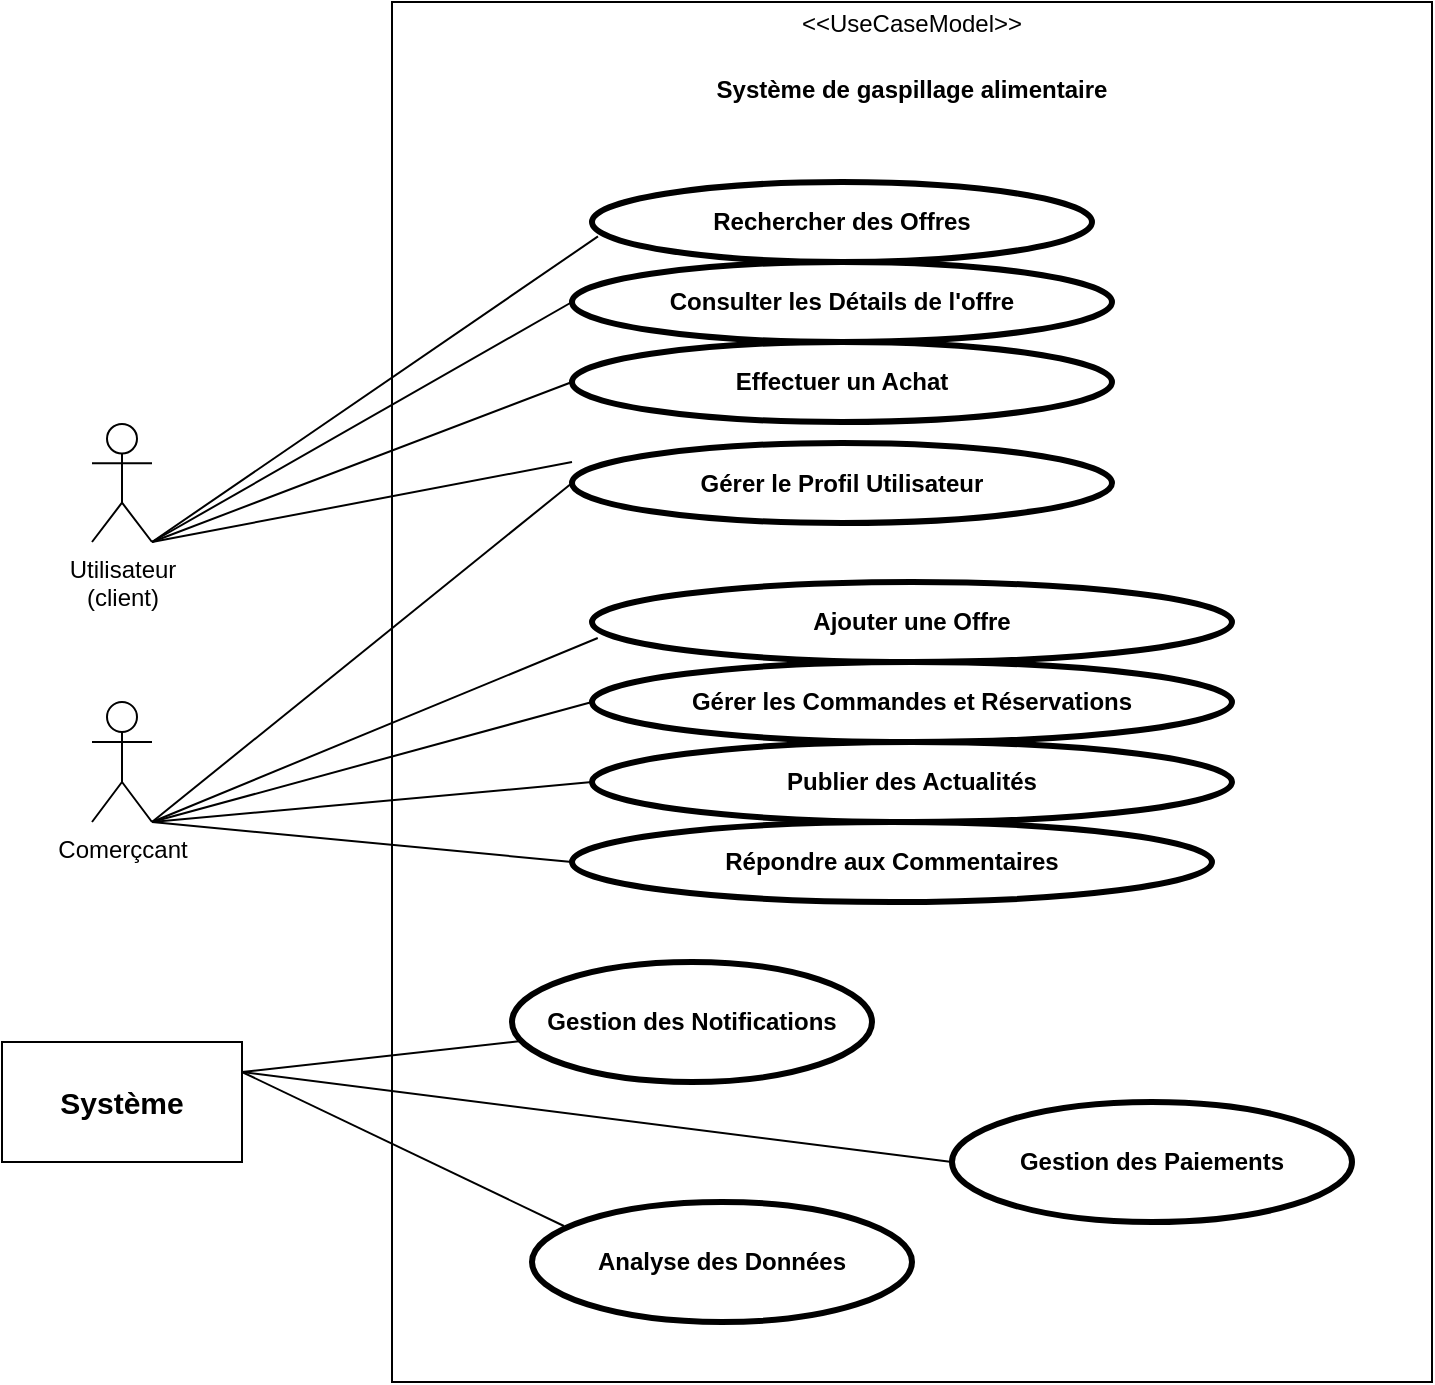 <mxfile version="22.1.11" type="github">
  <diagram name="Page-1" id="UQ_cWbBby8tbzshDhdmE">
    <mxGraphModel dx="1120" dy="1603" grid="1" gridSize="10" guides="1" tooltips="1" connect="1" arrows="1" fold="1" page="1" pageScale="1" pageWidth="827" pageHeight="1169" math="0" shadow="0">
      <root>
        <mxCell id="0" />
        <mxCell id="1" parent="0" />
        <mxCell id="chmQQ8K__h42pBDktZR2-55" value="&lt;p style=&quot;margin:0px;margin-top:4px;text-align:center;&quot;&gt;&amp;lt;&amp;lt;UseCaseModel&amp;gt;&amp;gt;&lt;/p&gt;&lt;p style=&quot;margin:0px;margin-top:4px;text-align:center;&quot;&gt;&lt;br&gt;&lt;b&gt;Système de gaspillage alimentaire&lt;/b&gt;&lt;/p&gt;" style="shape=rect;html=1;overflow=fill;html=1;whiteSpace=wrap;align=center;" vertex="1" parent="1">
          <mxGeometry x="240" y="-130" width="520" height="690" as="geometry" />
        </mxCell>
        <mxCell id="chmQQ8K__h42pBDktZR2-3" value="Utilisateur&lt;br&gt;(client)" style="shape=umlActor;html=1;verticalLabelPosition=bottom;verticalAlign=top;align=center;" vertex="1" parent="1">
          <mxGeometry x="90" y="81" width="30" height="59" as="geometry" />
        </mxCell>
        <mxCell id="chmQQ8K__h42pBDktZR2-4" value="Comerçcant" style="shape=umlActor;html=1;verticalLabelPosition=bottom;verticalAlign=top;align=center;" vertex="1" parent="1">
          <mxGeometry x="90" y="220" width="30" height="60" as="geometry" />
        </mxCell>
        <mxCell id="chmQQ8K__h42pBDktZR2-10" value="Rechercher des Offres" style="shape=ellipse;html=1;strokeWidth=3;fontStyle=1;whiteSpace=wrap;align=center;perimeter=ellipsePerimeter;" vertex="1" parent="1">
          <mxGeometry x="340" y="-40" width="250" height="40" as="geometry" />
        </mxCell>
        <mxCell id="chmQQ8K__h42pBDktZR2-16" value="&lt;p style=&quot;line-height: 40%; font-size: 15px;&quot;&gt;&lt;br&gt;Système&lt;br&gt;&lt;/p&gt;" style="shape=rect;html=1;verticalAlign=top;fontStyle=1;whiteSpace=wrap;align=center;" vertex="1" parent="1">
          <mxGeometry x="45" y="390" width="120" height="60" as="geometry" />
        </mxCell>
        <mxCell id="chmQQ8K__h42pBDktZR2-19" value="" style="edgeStyle=none;html=1;endArrow=none;verticalAlign=bottom;rounded=0;entryX=0.012;entryY=0.68;entryDx=0;entryDy=0;entryPerimeter=0;" edge="1" parent="1" target="chmQQ8K__h42pBDktZR2-10">
          <mxGeometry width="160" relative="1" as="geometry">
            <mxPoint x="120" y="140" as="sourcePoint" />
            <mxPoint x="340" y="30" as="targetPoint" />
          </mxGeometry>
        </mxCell>
        <mxCell id="chmQQ8K__h42pBDktZR2-20" value="&lt;div style=&quot;text-align: left;&quot;&gt;&lt;span style=&quot;background-color: initial;&quot;&gt;Consulter les Détails de l&#39;offre&lt;/span&gt;&lt;/div&gt;" style="shape=ellipse;html=1;strokeWidth=3;fontStyle=1;whiteSpace=wrap;align=center;perimeter=ellipsePerimeter;" vertex="1" parent="1">
          <mxGeometry x="330" width="270" height="40" as="geometry" />
        </mxCell>
        <mxCell id="chmQQ8K__h42pBDktZR2-23" value="" style="edgeStyle=none;html=1;endArrow=none;verticalAlign=bottom;rounded=0;exitX=1;exitY=1;exitDx=0;exitDy=0;exitPerimeter=0;entryX=0;entryY=0.5;entryDx=0;entryDy=0;" edge="1" parent="1" source="chmQQ8K__h42pBDktZR2-3" target="chmQQ8K__h42pBDktZR2-20">
          <mxGeometry width="160" relative="1" as="geometry">
            <mxPoint x="330" y="130" as="sourcePoint" />
            <mxPoint x="320" y="50" as="targetPoint" />
            <Array as="points" />
          </mxGeometry>
        </mxCell>
        <mxCell id="chmQQ8K__h42pBDktZR2-25" style="edgeStyle=orthogonalEdgeStyle;rounded=0;orthogonalLoop=1;jettySize=auto;html=1;exitX=0.5;exitY=1;exitDx=0;exitDy=0;" edge="1" parent="1" source="chmQQ8K__h42pBDktZR2-20" target="chmQQ8K__h42pBDktZR2-20">
          <mxGeometry relative="1" as="geometry" />
        </mxCell>
        <mxCell id="chmQQ8K__h42pBDktZR2-26" value="Effectuer un Achat" style="shape=ellipse;html=1;strokeWidth=3;fontStyle=1;whiteSpace=wrap;align=center;perimeter=ellipsePerimeter;" vertex="1" parent="1">
          <mxGeometry x="330" y="40" width="270" height="40" as="geometry" />
        </mxCell>
        <mxCell id="chmQQ8K__h42pBDktZR2-28" style="edgeStyle=orthogonalEdgeStyle;rounded=0;orthogonalLoop=1;jettySize=auto;html=1;exitX=0;exitY=0.5;exitDx=0;exitDy=0;" edge="1" parent="1" source="chmQQ8K__h42pBDktZR2-27">
          <mxGeometry relative="1" as="geometry">
            <mxPoint x="330" y="110" as="targetPoint" />
          </mxGeometry>
        </mxCell>
        <mxCell id="chmQQ8K__h42pBDktZR2-27" value="Gérer le Profil Utilisateur" style="shape=ellipse;html=1;strokeWidth=3;fontStyle=1;whiteSpace=wrap;align=center;perimeter=ellipsePerimeter;" vertex="1" parent="1">
          <mxGeometry x="330" y="90.5" width="270" height="40" as="geometry" />
        </mxCell>
        <mxCell id="chmQQ8K__h42pBDktZR2-29" value="" style="edgeStyle=none;html=1;endArrow=none;verticalAlign=bottom;rounded=0;exitX=1;exitY=1;exitDx=0;exitDy=0;exitPerimeter=0;entryX=0;entryY=0.5;entryDx=0;entryDy=0;" edge="1" parent="1" source="chmQQ8K__h42pBDktZR2-3" target="chmQQ8K__h42pBDktZR2-26">
          <mxGeometry width="160" relative="1" as="geometry">
            <mxPoint x="390" y="130" as="sourcePoint" />
            <mxPoint x="550" y="130" as="targetPoint" />
          </mxGeometry>
        </mxCell>
        <mxCell id="chmQQ8K__h42pBDktZR2-31" value="" style="edgeStyle=none;html=1;endArrow=none;verticalAlign=bottom;rounded=0;exitX=1;exitY=1;exitDx=0;exitDy=0;exitPerimeter=0;" edge="1" parent="1" source="chmQQ8K__h42pBDktZR2-3">
          <mxGeometry width="160" relative="1" as="geometry">
            <mxPoint x="390" y="130" as="sourcePoint" />
            <mxPoint x="330" y="100" as="targetPoint" />
          </mxGeometry>
        </mxCell>
        <mxCell id="chmQQ8K__h42pBDktZR2-34" value="Ajouter une Offre" style="shape=ellipse;html=1;strokeWidth=3;fontStyle=1;whiteSpace=wrap;align=center;perimeter=ellipsePerimeter;" vertex="1" parent="1">
          <mxGeometry x="340" y="160" width="320" height="40" as="geometry" />
        </mxCell>
        <mxCell id="chmQQ8K__h42pBDktZR2-35" value="Gérer les Commandes et Réservations" style="shape=ellipse;html=1;strokeWidth=3;fontStyle=1;whiteSpace=wrap;align=center;perimeter=ellipsePerimeter;" vertex="1" parent="1">
          <mxGeometry x="340" y="200" width="320" height="40" as="geometry" />
        </mxCell>
        <mxCell id="chmQQ8K__h42pBDktZR2-36" value="Publier des Actualités" style="shape=ellipse;html=1;strokeWidth=3;fontStyle=1;whiteSpace=wrap;align=center;perimeter=ellipsePerimeter;" vertex="1" parent="1">
          <mxGeometry x="340" y="240" width="320" height="40" as="geometry" />
        </mxCell>
        <mxCell id="chmQQ8K__h42pBDktZR2-37" value="Répondre aux Commentaires" style="shape=ellipse;html=1;strokeWidth=3;fontStyle=1;whiteSpace=wrap;align=center;perimeter=ellipsePerimeter;" vertex="1" parent="1">
          <mxGeometry x="330" y="280" width="320" height="40" as="geometry" />
        </mxCell>
        <mxCell id="chmQQ8K__h42pBDktZR2-40" value="" style="edgeStyle=none;html=1;endArrow=none;verticalAlign=bottom;rounded=0;exitX=1;exitY=1;exitDx=0;exitDy=0;exitPerimeter=0;entryX=0.009;entryY=0.7;entryDx=0;entryDy=0;entryPerimeter=0;" edge="1" parent="1" source="chmQQ8K__h42pBDktZR2-4" target="chmQQ8K__h42pBDktZR2-34">
          <mxGeometry width="160" relative="1" as="geometry">
            <mxPoint x="390" y="240" as="sourcePoint" />
            <mxPoint x="550" y="240" as="targetPoint" />
          </mxGeometry>
        </mxCell>
        <mxCell id="chmQQ8K__h42pBDktZR2-41" value="" style="edgeStyle=none;html=1;endArrow=none;verticalAlign=bottom;rounded=0;entryX=0;entryY=0.5;entryDx=0;entryDy=0;" edge="1" parent="1" target="chmQQ8K__h42pBDktZR2-35">
          <mxGeometry width="160" relative="1" as="geometry">
            <mxPoint x="120" y="280" as="sourcePoint" />
            <mxPoint x="330" y="220" as="targetPoint" />
          </mxGeometry>
        </mxCell>
        <mxCell id="chmQQ8K__h42pBDktZR2-42" value="" style="edgeStyle=none;html=1;endArrow=none;verticalAlign=bottom;rounded=0;exitX=1;exitY=1;exitDx=0;exitDy=0;exitPerimeter=0;entryX=0;entryY=0.5;entryDx=0;entryDy=0;" edge="1" parent="1" source="chmQQ8K__h42pBDktZR2-4" target="chmQQ8K__h42pBDktZR2-36">
          <mxGeometry width="160" relative="1" as="geometry">
            <mxPoint x="390" y="240" as="sourcePoint" />
            <mxPoint x="550" y="240" as="targetPoint" />
          </mxGeometry>
        </mxCell>
        <mxCell id="chmQQ8K__h42pBDktZR2-43" value="" style="edgeStyle=none;html=1;endArrow=none;verticalAlign=bottom;rounded=0;exitX=1;exitY=1;exitDx=0;exitDy=0;exitPerimeter=0;entryX=0;entryY=0.5;entryDx=0;entryDy=0;" edge="1" parent="1" source="chmQQ8K__h42pBDktZR2-4" target="chmQQ8K__h42pBDktZR2-37">
          <mxGeometry width="160" relative="1" as="geometry">
            <mxPoint x="390" y="240" as="sourcePoint" />
            <mxPoint x="550" y="240" as="targetPoint" />
          </mxGeometry>
        </mxCell>
        <mxCell id="chmQQ8K__h42pBDktZR2-47" value="Gestion des Paiements" style="shape=ellipse;html=1;strokeWidth=3;fontStyle=1;whiteSpace=wrap;align=center;perimeter=ellipsePerimeter;" vertex="1" parent="1">
          <mxGeometry x="520" y="420" width="200" height="60" as="geometry" />
        </mxCell>
        <mxCell id="chmQQ8K__h42pBDktZR2-48" value="Gestion des Notifications" style="shape=ellipse;html=1;strokeWidth=3;fontStyle=1;whiteSpace=wrap;align=center;perimeter=ellipsePerimeter;" vertex="1" parent="1">
          <mxGeometry x="300" y="350" width="180" height="60" as="geometry" />
        </mxCell>
        <mxCell id="chmQQ8K__h42pBDktZR2-49" style="edgeStyle=orthogonalEdgeStyle;rounded=0;orthogonalLoop=1;jettySize=auto;html=1;exitX=0.5;exitY=1;exitDx=0;exitDy=0;" edge="1" parent="1" source="chmQQ8K__h42pBDktZR2-47" target="chmQQ8K__h42pBDktZR2-47">
          <mxGeometry relative="1" as="geometry" />
        </mxCell>
        <mxCell id="chmQQ8K__h42pBDktZR2-51" value="Analyse des Données" style="shape=ellipse;html=1;strokeWidth=3;fontStyle=1;whiteSpace=wrap;align=center;perimeter=ellipsePerimeter;" vertex="1" parent="1">
          <mxGeometry x="310" y="470" width="190" height="60" as="geometry" />
        </mxCell>
        <mxCell id="chmQQ8K__h42pBDktZR2-52" value="" style="edgeStyle=none;html=1;endArrow=none;verticalAlign=bottom;rounded=0;exitX=1;exitY=0.25;exitDx=0;exitDy=0;" edge="1" parent="1" source="chmQQ8K__h42pBDktZR2-16" target="chmQQ8K__h42pBDktZR2-48">
          <mxGeometry width="160" relative="1" as="geometry">
            <mxPoint x="390" y="440" as="sourcePoint" />
            <mxPoint x="500" y="440" as="targetPoint" />
          </mxGeometry>
        </mxCell>
        <mxCell id="chmQQ8K__h42pBDktZR2-53" value="" style="edgeStyle=none;html=1;endArrow=none;verticalAlign=bottom;rounded=0;exitX=1;exitY=0.25;exitDx=0;exitDy=0;entryX=0;entryY=0.5;entryDx=0;entryDy=0;" edge="1" parent="1" source="chmQQ8K__h42pBDktZR2-16" target="chmQQ8K__h42pBDktZR2-47">
          <mxGeometry width="160" relative="1" as="geometry">
            <mxPoint x="390" y="440" as="sourcePoint" />
            <mxPoint x="520" y="440" as="targetPoint" />
          </mxGeometry>
        </mxCell>
        <mxCell id="chmQQ8K__h42pBDktZR2-54" value="" style="edgeStyle=none;html=1;endArrow=none;verticalAlign=bottom;rounded=0;exitX=1;exitY=0.25;exitDx=0;exitDy=0;entryX=0.084;entryY=0.2;entryDx=0;entryDy=0;entryPerimeter=0;" edge="1" parent="1" source="chmQQ8K__h42pBDktZR2-16" target="chmQQ8K__h42pBDktZR2-51">
          <mxGeometry width="160" relative="1" as="geometry">
            <mxPoint x="390" y="440" as="sourcePoint" />
            <mxPoint x="550" y="440" as="targetPoint" />
          </mxGeometry>
        </mxCell>
        <mxCell id="chmQQ8K__h42pBDktZR2-56" value="" style="edgeStyle=none;html=1;endArrow=none;verticalAlign=bottom;rounded=0;exitX=1;exitY=1;exitDx=0;exitDy=0;exitPerimeter=0;entryX=0;entryY=0.5;entryDx=0;entryDy=0;" edge="1" parent="1" source="chmQQ8K__h42pBDktZR2-4" target="chmQQ8K__h42pBDktZR2-27">
          <mxGeometry width="160" relative="1" as="geometry">
            <mxPoint x="490" y="170" as="sourcePoint" />
            <mxPoint x="650" y="170" as="targetPoint" />
          </mxGeometry>
        </mxCell>
      </root>
    </mxGraphModel>
  </diagram>
</mxfile>
